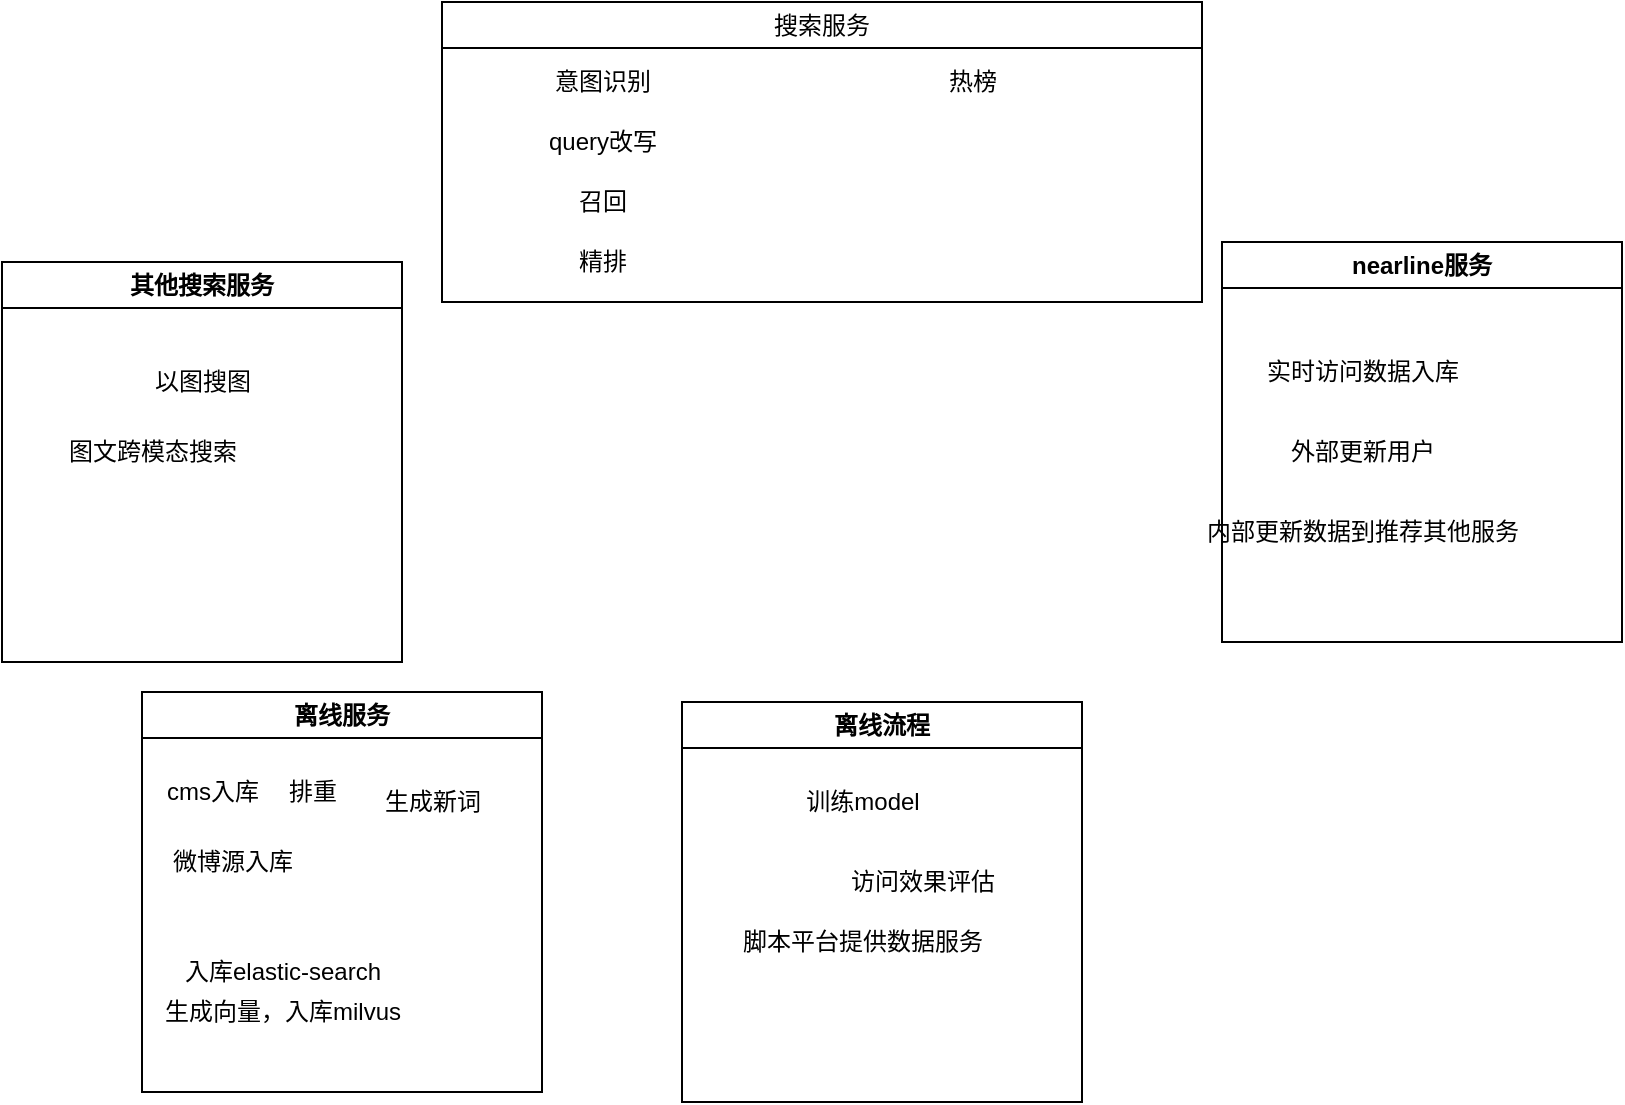 <mxfile version="20.5.3" type="github">
  <diagram id="R2lEEEUBdFMjLlhIrx00" name="Page-1">
    <mxGraphModel dx="946" dy="504" grid="1" gridSize="10" guides="1" tooltips="1" connect="1" arrows="1" fold="1" page="1" pageScale="1" pageWidth="850" pageHeight="1100" math="0" shadow="0" extFonts="Permanent Marker^https://fonts.googleapis.com/css?family=Permanent+Marker">
      <root>
        <mxCell id="0" />
        <mxCell id="1" parent="0" />
        <mxCell id="CcoSx1mpZSwDq7JVrcpu-36" value="&lt;div style=&quot;text-align: left;&quot;&gt;&lt;span style=&quot;font-weight: 400;&quot;&gt;搜索服务&lt;/span&gt;&lt;/div&gt;" style="swimlane;whiteSpace=wrap;html=1;" vertex="1" parent="1">
          <mxGeometry x="240" y="30" width="380" height="150" as="geometry" />
        </mxCell>
        <mxCell id="CcoSx1mpZSwDq7JVrcpu-40" value="&lt;div style=&quot;text-align: left;&quot;&gt;&lt;span style=&quot;background-color: initial;&quot;&gt;query改写&lt;/span&gt;&lt;/div&gt;" style="text;html=1;align=center;verticalAlign=middle;resizable=0;points=[];autosize=1;strokeColor=none;fillColor=none;" vertex="1" parent="CcoSx1mpZSwDq7JVrcpu-36">
          <mxGeometry x="40" y="55" width="80" height="30" as="geometry" />
        </mxCell>
        <mxCell id="CcoSx1mpZSwDq7JVrcpu-41" value="&lt;div style=&quot;text-align: left;&quot;&gt;召回&lt;/div&gt;" style="text;html=1;align=center;verticalAlign=middle;resizable=0;points=[];autosize=1;strokeColor=none;fillColor=none;" vertex="1" parent="CcoSx1mpZSwDq7JVrcpu-36">
          <mxGeometry x="55" y="85" width="50" height="30" as="geometry" />
        </mxCell>
        <mxCell id="CcoSx1mpZSwDq7JVrcpu-42" value="&lt;div style=&quot;text-align: left;&quot;&gt;&lt;span style=&quot;background-color: initial;&quot;&gt;精排&lt;/span&gt;&lt;/div&gt;" style="text;html=1;align=center;verticalAlign=middle;resizable=0;points=[];autosize=1;strokeColor=none;fillColor=none;" vertex="1" parent="CcoSx1mpZSwDq7JVrcpu-36">
          <mxGeometry x="55" y="115" width="50" height="30" as="geometry" />
        </mxCell>
        <mxCell id="CcoSx1mpZSwDq7JVrcpu-37" value="&lt;span style=&quot;text-align: left;&quot;&gt;意图识别&lt;/span&gt;" style="text;html=1;align=center;verticalAlign=middle;resizable=0;points=[];autosize=1;strokeColor=none;fillColor=none;" vertex="1" parent="CcoSx1mpZSwDq7JVrcpu-36">
          <mxGeometry x="45" y="25" width="70" height="30" as="geometry" />
        </mxCell>
        <mxCell id="CcoSx1mpZSwDq7JVrcpu-72" value="&lt;span style=&quot;text-align: left;&quot;&gt;热榜&lt;/span&gt;" style="text;html=1;align=center;verticalAlign=middle;resizable=0;points=[];autosize=1;strokeColor=none;fillColor=none;" vertex="1" parent="CcoSx1mpZSwDq7JVrcpu-36">
          <mxGeometry x="240" y="25" width="50" height="30" as="geometry" />
        </mxCell>
        <mxCell id="CcoSx1mpZSwDq7JVrcpu-47" value="离线服务" style="swimlane;whiteSpace=wrap;html=1;" vertex="1" parent="1">
          <mxGeometry x="90" y="375" width="200" height="200" as="geometry" />
        </mxCell>
        <mxCell id="CcoSx1mpZSwDq7JVrcpu-51" value="排重" style="text;html=1;align=center;verticalAlign=middle;resizable=0;points=[];autosize=1;strokeColor=none;fillColor=none;" vertex="1" parent="CcoSx1mpZSwDq7JVrcpu-47">
          <mxGeometry x="60" y="35" width="50" height="30" as="geometry" />
        </mxCell>
        <mxCell id="CcoSx1mpZSwDq7JVrcpu-54" value="生成新词" style="text;html=1;align=center;verticalAlign=middle;resizable=0;points=[];autosize=1;strokeColor=none;fillColor=none;" vertex="1" parent="CcoSx1mpZSwDq7JVrcpu-47">
          <mxGeometry x="110" y="40" width="70" height="30" as="geometry" />
        </mxCell>
        <mxCell id="CcoSx1mpZSwDq7JVrcpu-71" value="生成向量，入库milvus" style="text;html=1;align=center;verticalAlign=middle;resizable=0;points=[];autosize=1;strokeColor=none;fillColor=none;" vertex="1" parent="CcoSx1mpZSwDq7JVrcpu-47">
          <mxGeometry y="145" width="140" height="30" as="geometry" />
        </mxCell>
        <mxCell id="CcoSx1mpZSwDq7JVrcpu-89" value="cms入库" style="text;html=1;align=center;verticalAlign=middle;resizable=0;points=[];autosize=1;strokeColor=none;fillColor=none;" vertex="1" parent="CcoSx1mpZSwDq7JVrcpu-47">
          <mxGeometry y="35" width="70" height="30" as="geometry" />
        </mxCell>
        <mxCell id="CcoSx1mpZSwDq7JVrcpu-90" value="微博源入库" style="text;html=1;align=center;verticalAlign=middle;resizable=0;points=[];autosize=1;strokeColor=none;fillColor=none;" vertex="1" parent="CcoSx1mpZSwDq7JVrcpu-47">
          <mxGeometry x="5" y="70" width="80" height="30" as="geometry" />
        </mxCell>
        <mxCell id="CcoSx1mpZSwDq7JVrcpu-91" value="入库elastic-search" style="text;html=1;align=center;verticalAlign=middle;resizable=0;points=[];autosize=1;strokeColor=none;fillColor=none;" vertex="1" parent="CcoSx1mpZSwDq7JVrcpu-47">
          <mxGeometry x="10" y="125" width="120" height="30" as="geometry" />
        </mxCell>
        <mxCell id="CcoSx1mpZSwDq7JVrcpu-61" value="离线流程" style="swimlane;whiteSpace=wrap;html=1;" vertex="1" parent="1">
          <mxGeometry x="360" y="380" width="200" height="200" as="geometry" />
        </mxCell>
        <mxCell id="CcoSx1mpZSwDq7JVrcpu-92" value="脚本平台提供数据服务" style="text;html=1;align=center;verticalAlign=middle;resizable=0;points=[];autosize=1;strokeColor=none;fillColor=none;" vertex="1" parent="CcoSx1mpZSwDq7JVrcpu-61">
          <mxGeometry x="20" y="105" width="140" height="30" as="geometry" />
        </mxCell>
        <mxCell id="CcoSx1mpZSwDq7JVrcpu-65" value="nearline服务" style="swimlane;whiteSpace=wrap;html=1;" vertex="1" parent="1">
          <mxGeometry x="630" y="150" width="200" height="200" as="geometry" />
        </mxCell>
        <mxCell id="CcoSx1mpZSwDq7JVrcpu-67" value="实时访问数据入库" style="text;html=1;align=center;verticalAlign=middle;resizable=0;points=[];autosize=1;strokeColor=none;fillColor=none;" vertex="1" parent="CcoSx1mpZSwDq7JVrcpu-65">
          <mxGeometry x="10" y="50" width="120" height="30" as="geometry" />
        </mxCell>
        <mxCell id="CcoSx1mpZSwDq7JVrcpu-74" value="外部更新用户" style="text;html=1;align=center;verticalAlign=middle;resizable=0;points=[];autosize=1;strokeColor=none;fillColor=none;" vertex="1" parent="CcoSx1mpZSwDq7JVrcpu-65">
          <mxGeometry x="20" y="90" width="100" height="30" as="geometry" />
        </mxCell>
        <mxCell id="CcoSx1mpZSwDq7JVrcpu-77" value="内部更新数据到推荐其他服务" style="text;html=1;align=center;verticalAlign=middle;resizable=0;points=[];autosize=1;strokeColor=none;fillColor=none;" vertex="1" parent="CcoSx1mpZSwDq7JVrcpu-65">
          <mxGeometry x="-20" y="130" width="180" height="30" as="geometry" />
        </mxCell>
        <mxCell id="CcoSx1mpZSwDq7JVrcpu-78" value="其他搜索服务" style="swimlane;whiteSpace=wrap;html=1;" vertex="1" parent="1">
          <mxGeometry x="20" y="160" width="200" height="200" as="geometry" />
        </mxCell>
        <mxCell id="CcoSx1mpZSwDq7JVrcpu-82" value="图文跨模态搜索" style="text;html=1;align=center;verticalAlign=middle;resizable=0;points=[];autosize=1;strokeColor=none;fillColor=none;" vertex="1" parent="CcoSx1mpZSwDq7JVrcpu-78">
          <mxGeometry x="20" y="80" width="110" height="30" as="geometry" />
        </mxCell>
        <mxCell id="CcoSx1mpZSwDq7JVrcpu-79" value="训练model" style="text;html=1;align=center;verticalAlign=middle;resizable=0;points=[];autosize=1;strokeColor=none;fillColor=none;" vertex="1" parent="1">
          <mxGeometry x="410" y="415" width="80" height="30" as="geometry" />
        </mxCell>
        <mxCell id="CcoSx1mpZSwDq7JVrcpu-80" value="访问效果评估" style="text;html=1;align=center;verticalAlign=middle;resizable=0;points=[];autosize=1;strokeColor=none;fillColor=none;" vertex="1" parent="1">
          <mxGeometry x="430" y="455" width="100" height="30" as="geometry" />
        </mxCell>
        <mxCell id="CcoSx1mpZSwDq7JVrcpu-81" value="以图搜图" style="text;html=1;align=center;verticalAlign=middle;resizable=0;points=[];autosize=1;strokeColor=none;fillColor=none;" vertex="1" parent="1">
          <mxGeometry x="85" y="205" width="70" height="30" as="geometry" />
        </mxCell>
      </root>
    </mxGraphModel>
  </diagram>
</mxfile>
